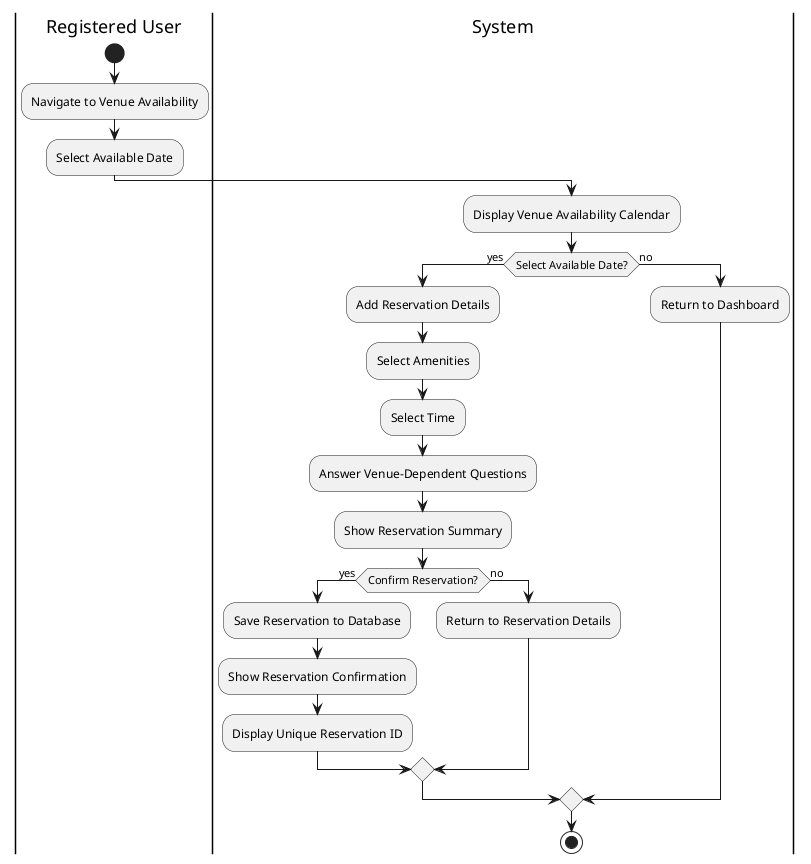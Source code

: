 @startuml
|Registered User|
start
:Navigate to Venue Availability;
:Select Available Date;

|System|
:Display Venue Availability Calendar;

if (Select Available Date?) then (yes)
    :Add Reservation Details;
    :Select Amenities;
    :Select Time;
    :Answer Venue-Dependent Questions;

    |System|
    :Show Reservation Summary;

    if (Confirm Reservation?) then (yes)
        |System|
        :Save Reservation to Database;
        :Show Reservation Confirmation;
        :Display Unique Reservation ID;
    else (no)
        :Return to Reservation Details;
    endif
else (no)
    :Return to Dashboard;
endif

stop
@enduml
